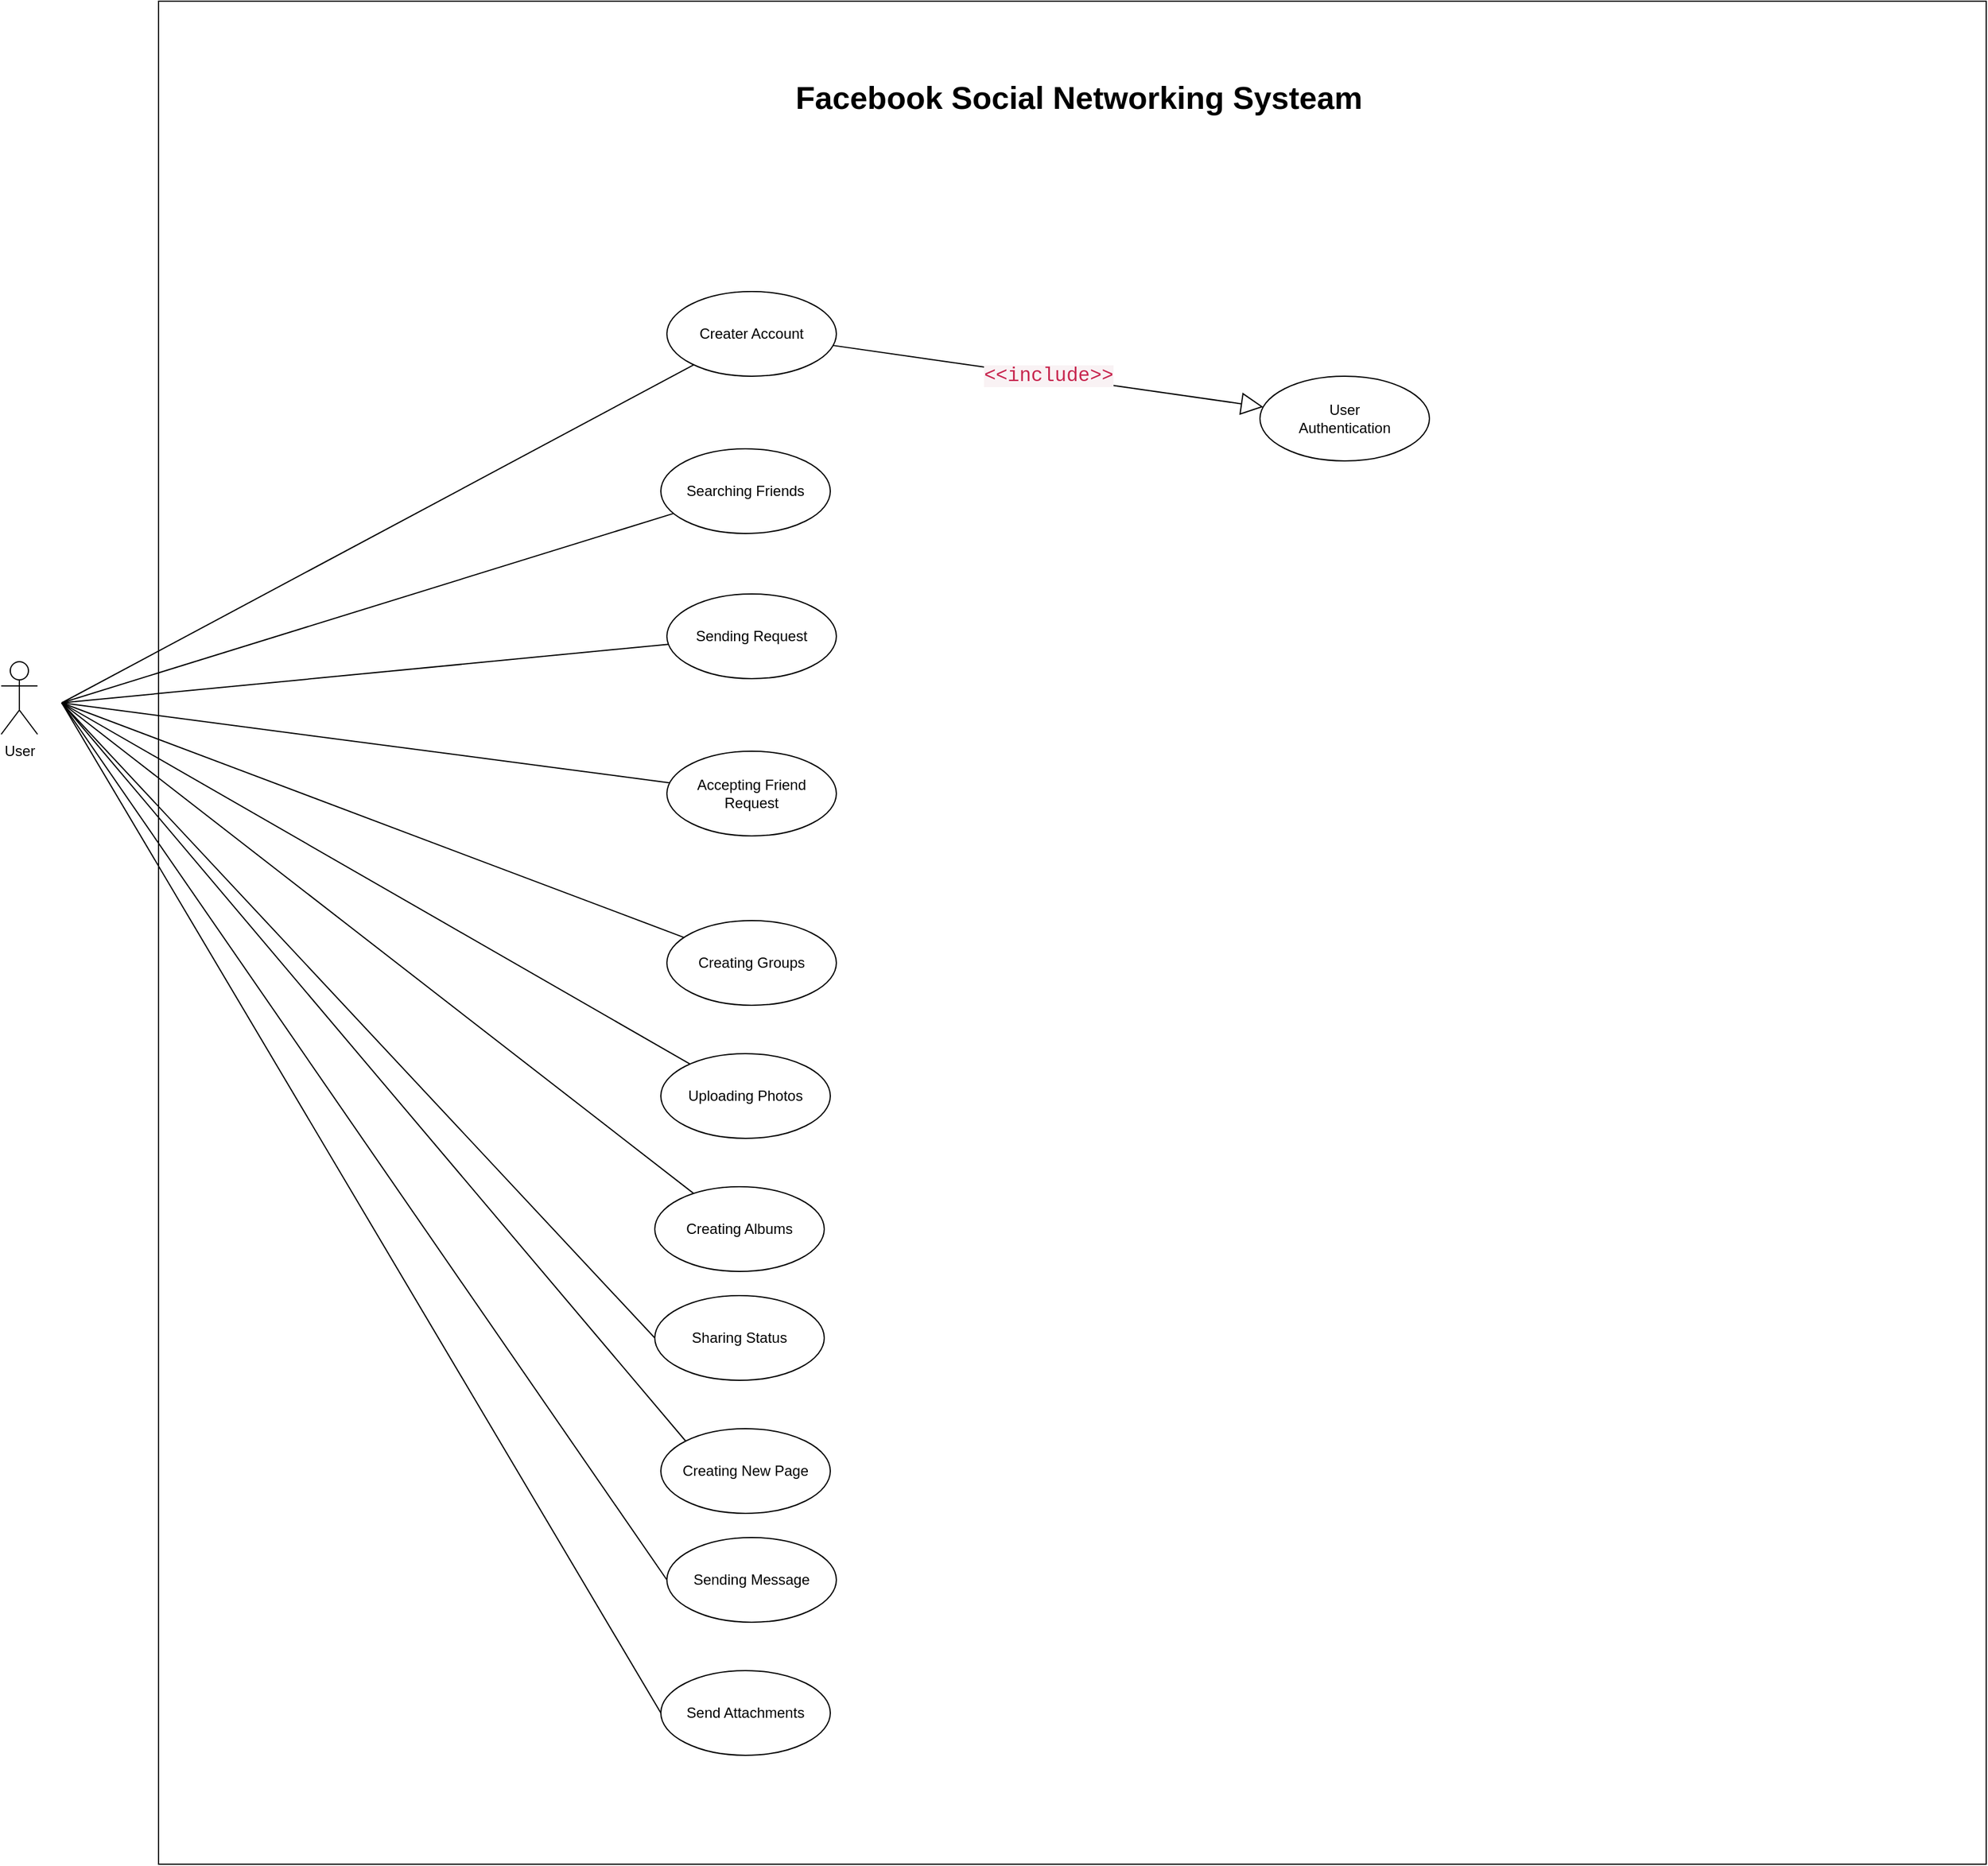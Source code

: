 <mxfile version="24.2.2" type="github">
  <diagram name="Trang-1" id="quiciZRrWTi8-ea0ZbG5">
    <mxGraphModel dx="1453" dy="1874" grid="1" gridSize="10" guides="1" tooltips="1" connect="1" arrows="1" fold="1" page="1" pageScale="1" pageWidth="827" pageHeight="1169" math="0" shadow="0">
      <root>
        <mxCell id="0" />
        <mxCell id="1" parent="0" />
        <mxCell id="Hnm38c4ndKEyhbJZax5G-2" value="" style="html=1;whiteSpace=wrap;" vertex="1" parent="1">
          <mxGeometry x="380" y="-270" width="1510" height="1540" as="geometry" />
        </mxCell>
        <mxCell id="Hnm38c4ndKEyhbJZax5G-5" value="Sending Request" style="ellipse;whiteSpace=wrap;html=1;strokeColor=default;align=center;verticalAlign=middle;fontFamily=Helvetica;fontSize=12;fontColor=default;fillColor=default;" vertex="1" parent="1">
          <mxGeometry x="800" y="220" width="140" height="70" as="geometry" />
        </mxCell>
        <mxCell id="Hnm38c4ndKEyhbJZax5G-6" value="Accepting Friend Request" style="ellipse;whiteSpace=wrap;html=1;strokeColor=default;align=center;verticalAlign=middle;fontFamily=Helvetica;fontSize=12;fontColor=default;fillColor=default;" vertex="1" parent="1">
          <mxGeometry x="800" y="350" width="140" height="70" as="geometry" />
        </mxCell>
        <mxCell id="Hnm38c4ndKEyhbJZax5G-7" value="User&lt;div&gt;Authentication&lt;/div&gt;" style="ellipse;whiteSpace=wrap;html=1;strokeColor=default;align=center;verticalAlign=middle;fontFamily=Helvetica;fontSize=12;fontColor=default;fillColor=default;" vertex="1" parent="1">
          <mxGeometry x="1290" y="40" width="140" height="70" as="geometry" />
        </mxCell>
        <mxCell id="Hnm38c4ndKEyhbJZax5G-8" value="Creating Groups" style="ellipse;whiteSpace=wrap;html=1;strokeColor=default;align=center;verticalAlign=middle;fontFamily=Helvetica;fontSize=12;fontColor=default;fillColor=default;" vertex="1" parent="1">
          <mxGeometry x="800" y="490" width="140" height="70" as="geometry" />
        </mxCell>
        <mxCell id="Hnm38c4ndKEyhbJZax5G-9" value="Searching Friends" style="ellipse;whiteSpace=wrap;html=1;strokeColor=default;align=center;verticalAlign=middle;fontFamily=Helvetica;fontSize=12;fontColor=default;fillColor=default;" vertex="1" parent="1">
          <mxGeometry x="795" y="100" width="140" height="70" as="geometry" />
        </mxCell>
        <mxCell id="Hnm38c4ndKEyhbJZax5G-10" value="Creater Account" style="ellipse;whiteSpace=wrap;html=1;strokeColor=default;align=center;verticalAlign=middle;fontFamily=Helvetica;fontSize=12;fontColor=default;fillColor=default;" vertex="1" parent="1">
          <mxGeometry x="800" y="-30" width="140" height="70" as="geometry" />
        </mxCell>
        <mxCell id="Hnm38c4ndKEyhbJZax5G-28" value="User&lt;div&gt;&lt;br&gt;&lt;/div&gt;" style="shape=umlActor;verticalLabelPosition=bottom;verticalAlign=top;html=1;" vertex="1" parent="1">
          <mxGeometry x="250" y="276" width="30" height="60" as="geometry" />
        </mxCell>
        <mxCell id="Hnm38c4ndKEyhbJZax5G-29" value="" style="endArrow=none;html=1;rounded=0;" edge="1" parent="1" source="Hnm38c4ndKEyhbJZax5G-10">
          <mxGeometry width="50" height="50" relative="1" as="geometry">
            <mxPoint x="310" y="90" as="sourcePoint" />
            <mxPoint x="300" y="310" as="targetPoint" />
          </mxGeometry>
        </mxCell>
        <mxCell id="Hnm38c4ndKEyhbJZax5G-30" value="" style="endArrow=none;html=1;rounded=0;" edge="1" parent="1" source="Hnm38c4ndKEyhbJZax5G-5">
          <mxGeometry width="50" height="50" relative="1" as="geometry">
            <mxPoint x="320" y="100" as="sourcePoint" />
            <mxPoint x="300" y="310" as="targetPoint" />
          </mxGeometry>
        </mxCell>
        <mxCell id="Hnm38c4ndKEyhbJZax5G-31" value="" style="endArrow=none;html=1;rounded=0;" edge="1" parent="1" source="Hnm38c4ndKEyhbJZax5G-6">
          <mxGeometry width="50" height="50" relative="1" as="geometry">
            <mxPoint x="330" y="110" as="sourcePoint" />
            <mxPoint x="300" y="310" as="targetPoint" />
          </mxGeometry>
        </mxCell>
        <mxCell id="Hnm38c4ndKEyhbJZax5G-32" value="" style="endArrow=none;html=1;rounded=0;" edge="1" parent="1" source="Hnm38c4ndKEyhbJZax5G-35">
          <mxGeometry width="50" height="50" relative="1" as="geometry">
            <mxPoint x="340" y="120" as="sourcePoint" />
            <mxPoint x="300" y="310" as="targetPoint" />
          </mxGeometry>
        </mxCell>
        <mxCell id="Hnm38c4ndKEyhbJZax5G-33" value="" style="endArrow=none;html=1;rounded=0;" edge="1" parent="1" source="Hnm38c4ndKEyhbJZax5G-8">
          <mxGeometry width="50" height="50" relative="1" as="geometry">
            <mxPoint x="350" y="130" as="sourcePoint" />
            <mxPoint x="300" y="310" as="targetPoint" />
          </mxGeometry>
        </mxCell>
        <mxCell id="Hnm38c4ndKEyhbJZax5G-34" value="" style="endArrow=none;html=1;rounded=0;" edge="1" parent="1" source="Hnm38c4ndKEyhbJZax5G-9">
          <mxGeometry width="50" height="50" relative="1" as="geometry">
            <mxPoint x="360" y="140" as="sourcePoint" />
            <mxPoint x="300" y="310" as="targetPoint" />
          </mxGeometry>
        </mxCell>
        <mxCell id="Hnm38c4ndKEyhbJZax5G-35" value="Uploading Photos" style="ellipse;whiteSpace=wrap;html=1;strokeColor=default;align=center;verticalAlign=middle;fontFamily=Helvetica;fontSize=12;fontColor=default;fillColor=default;" vertex="1" parent="1">
          <mxGeometry x="795" y="600" width="140" height="70" as="geometry" />
        </mxCell>
        <mxCell id="Hnm38c4ndKEyhbJZax5G-36" value="Creating Albums" style="ellipse;whiteSpace=wrap;html=1;strokeColor=default;align=center;verticalAlign=middle;fontFamily=Helvetica;fontSize=12;fontColor=default;fillColor=default;" vertex="1" parent="1">
          <mxGeometry x="790" y="710" width="140" height="70" as="geometry" />
        </mxCell>
        <mxCell id="Hnm38c4ndKEyhbJZax5G-38" value="Sharing Status" style="ellipse;whiteSpace=wrap;html=1;strokeColor=default;align=center;verticalAlign=middle;fontFamily=Helvetica;fontSize=12;fontColor=default;fillColor=default;" vertex="1" parent="1">
          <mxGeometry x="790" y="800" width="140" height="70" as="geometry" />
        </mxCell>
        <mxCell id="Hnm38c4ndKEyhbJZax5G-39" value="Creating New Page" style="ellipse;whiteSpace=wrap;html=1;strokeColor=default;align=center;verticalAlign=middle;fontFamily=Helvetica;fontSize=12;fontColor=default;fillColor=default;" vertex="1" parent="1">
          <mxGeometry x="795" y="910" width="140" height="70" as="geometry" />
        </mxCell>
        <mxCell id="Hnm38c4ndKEyhbJZax5G-40" value="Sending Message" style="ellipse;whiteSpace=wrap;html=1;strokeColor=default;align=center;verticalAlign=middle;fontFamily=Helvetica;fontSize=12;fontColor=default;fillColor=default;" vertex="1" parent="1">
          <mxGeometry x="800" y="1000" width="140" height="70" as="geometry" />
        </mxCell>
        <mxCell id="Hnm38c4ndKEyhbJZax5G-41" value="Send Attachments" style="ellipse;whiteSpace=wrap;html=1;strokeColor=default;align=center;verticalAlign=middle;fontFamily=Helvetica;fontSize=12;fontColor=default;fillColor=default;" vertex="1" parent="1">
          <mxGeometry x="795" y="1110" width="140" height="70" as="geometry" />
        </mxCell>
        <mxCell id="Hnm38c4ndKEyhbJZax5G-42" value="" style="endArrow=none;html=1;rounded=0;" edge="1" parent="1" source="Hnm38c4ndKEyhbJZax5G-36">
          <mxGeometry width="50" height="50" relative="1" as="geometry">
            <mxPoint x="829" y="619" as="sourcePoint" />
            <mxPoint x="300" y="310" as="targetPoint" />
          </mxGeometry>
        </mxCell>
        <mxCell id="Hnm38c4ndKEyhbJZax5G-43" value="" style="endArrow=none;html=1;rounded=0;exitX=0;exitY=0.5;exitDx=0;exitDy=0;" edge="1" parent="1" source="Hnm38c4ndKEyhbJZax5G-38">
          <mxGeometry width="50" height="50" relative="1" as="geometry">
            <mxPoint x="839" y="629" as="sourcePoint" />
            <mxPoint x="300" y="310" as="targetPoint" />
          </mxGeometry>
        </mxCell>
        <mxCell id="Hnm38c4ndKEyhbJZax5G-44" value="" style="endArrow=none;html=1;rounded=0;exitX=0;exitY=0;exitDx=0;exitDy=0;" edge="1" parent="1" source="Hnm38c4ndKEyhbJZax5G-39">
          <mxGeometry width="50" height="50" relative="1" as="geometry">
            <mxPoint x="849" y="639" as="sourcePoint" />
            <mxPoint x="300" y="310" as="targetPoint" />
          </mxGeometry>
        </mxCell>
        <mxCell id="Hnm38c4ndKEyhbJZax5G-45" value="" style="endArrow=none;html=1;rounded=0;exitX=0;exitY=0.5;exitDx=0;exitDy=0;" edge="1" parent="1" source="Hnm38c4ndKEyhbJZax5G-40">
          <mxGeometry width="50" height="50" relative="1" as="geometry">
            <mxPoint x="859" y="649" as="sourcePoint" />
            <mxPoint x="300" y="310" as="targetPoint" />
          </mxGeometry>
        </mxCell>
        <mxCell id="Hnm38c4ndKEyhbJZax5G-46" value="" style="endArrow=none;html=1;rounded=0;exitX=0;exitY=0.5;exitDx=0;exitDy=0;" edge="1" parent="1" source="Hnm38c4ndKEyhbJZax5G-41">
          <mxGeometry width="50" height="50" relative="1" as="geometry">
            <mxPoint x="869" y="659" as="sourcePoint" />
            <mxPoint x="300" y="310" as="targetPoint" />
          </mxGeometry>
        </mxCell>
        <mxCell id="Hnm38c4ndKEyhbJZax5G-47" value="&lt;font style=&quot;font-size: 26px;&quot;&gt;Facebook Social Networking Systeam&lt;/font&gt;" style="text;align=center;fontStyle=1;verticalAlign=middle;spacingLeft=3;spacingRight=3;strokeColor=none;rotatable=0;points=[[0,0.5],[1,0.5]];portConstraint=eastwest;html=1;" vertex="1" parent="1">
          <mxGeometry x="610" y="-220" width="1060" height="60" as="geometry" />
        </mxCell>
        <mxCell id="Hnm38c4ndKEyhbJZax5G-49" value="&lt;span style=&quot;color: rgb(199, 37, 78); font-family: Menlo, Monaco, Consolas, &amp;quot;Courier New&amp;quot;, monospace; font-size: 16.2px; text-align: left; text-wrap: wrap; background-color: rgb(249, 242, 244);&quot;&gt;&amp;lt;&amp;lt;include&amp;gt;&amp;gt;&lt;/span&gt;" style="endArrow=block;endSize=16;endFill=0;html=1;rounded=0;" edge="1" parent="1" source="Hnm38c4ndKEyhbJZax5G-10" target="Hnm38c4ndKEyhbJZax5G-7">
          <mxGeometry width="160" relative="1" as="geometry">
            <mxPoint x="1150" y="90" as="sourcePoint" />
            <mxPoint x="1310" y="90" as="targetPoint" />
          </mxGeometry>
        </mxCell>
      </root>
    </mxGraphModel>
  </diagram>
</mxfile>
